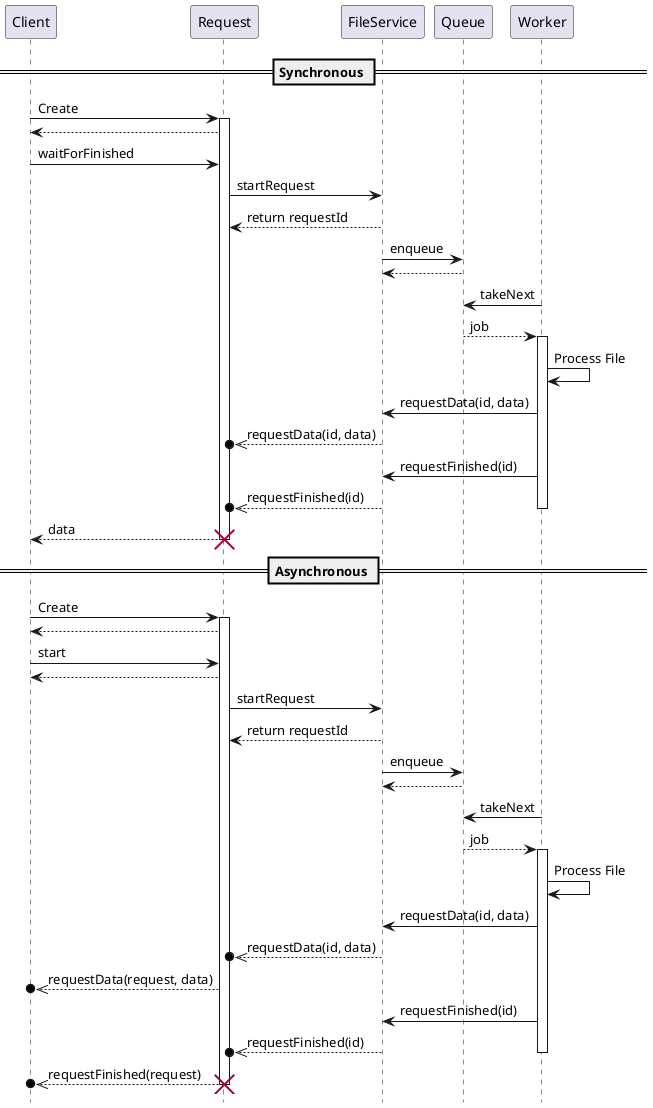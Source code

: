 @startuml

hide footbox

== Synchronous ==

Client -> Request: Create
activate Request
Request --> Client

Client -> Request: waitForFinished

Request -> FileService: startRequest
FileService --> Request: return requestId

FileService -> Queue: enqueue
Queue --> FileService

Worker -> Queue: takeNext
Queue --> Worker: job

activate Worker
Worker -> Worker: Process File

Worker -> FileService: requestData(id, data)
FileService -->>o Request: requestData(id, data)

Worker -> FileService: requestFinished(id)
FileService -->>o Request: requestFinished(id)
deactivate Worker

Request --> Client: data
destroy Request

== Asynchronous ==

Client -> Request: Create
activate Request
Request --> Client

Client -> Request: start
Request --> Client

Request -> FileService: startRequest
FileService --> Request: return requestId

FileService -> Queue: enqueue
Queue --> FileService

Worker -> Queue: takeNext
Queue --> Worker: job

activate Worker
Worker -> Worker: Process File

Worker -> FileService: requestData(id, data)
FileService -->>o Request: requestData(id, data)
Request -->>o Client: requestData(request, data)

Worker -> FileService: requestFinished(id)
FileService -->>o Request: requestFinished(id)
deactivate Worker
Request -->>o Client: requestFinished(request)

destroy Request

@enduml
